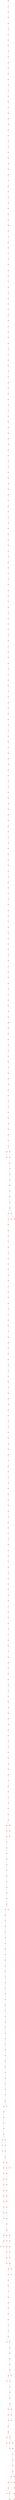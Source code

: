 graph {
	1 [color=red shape=point]
	61 [color=red shape=point]
	1 -- 61 [color=gray]
	182 [color=red shape=point]
	61 -- 182 [color=gray]
	361 [color=red shape=point]
	182 -- 361 [color=gray]
	118 [color=red shape=point]
	361 -- 118 [color=gray]
	363 [color=red shape=point]
	118 -- 363 [color=gray]
	352 [color=red shape=point]
	363 -- 352 [color=gray]
	458 [color=red shape=point]
	352 -- 458 [color=gray]
	123 [color=red shape=point]
	458 -- 123 [color=gray]
	199 [color=red shape=point]
	123 -- 199 [color=gray]
	371 [color=red shape=point]
	199 -- 371 [color=gray]
	438 [color=red shape=point]
	371 -- 438 [color=gray]
	119 [color=red shape=point]
	438 -- 119 [color=gray]
	218 [color=red shape=point]
	119 -- 218 [color=gray]
	117 [color=red shape=point]
	218 -- 117 [color=gray]
	37 [color=red shape=point]
	117 -- 37 [color=gray]
	54 [color=red shape=point]
	37 -- 54 [color=gray]
	417 [color=red shape=point]
	54 -- 417 [color=gray]
	94 [color=red shape=point]
	417 -- 94 [color=gray]
	133 [color=red shape=point]
	94 -- 133 [color=gray]
	3 [color=red shape=point]
	133 -- 3 [color=gray]
	467 [color=red shape=point]
	3 -- 467 [color=gray]
	495 [color=red shape=point]
	467 -- 495 [color=gray]
	325 [color=red shape=point]
	495 -- 325 [color=gray]
	2 [color=red shape=point]
	325 -- 2 [color=gray]
	276 [color=red shape=point]
	2 -- 276 [color=gray]
	341 [color=red shape=point]
	276 -- 341 [color=gray]
	344 [color=red shape=point]
	341 -- 344 [color=gray]
	116 [color=red shape=point]
	344 -- 116 [color=gray]
	110 [color=red shape=point]
	116 -- 110 [color=gray]
	246 [color=red shape=point]
	110 -- 246 [color=gray]
	11 [color=red shape=point]
	246 -- 11 [color=gray]
	63 [color=red shape=point]
	11 -- 63 [color=gray]
	12 [color=red shape=point]
	63 -- 12 [color=gray]
	70 [color=red shape=point]
	12 -- 70 [color=gray]
	238 [color=red shape=point]
	70 -- 238 [color=gray]
	62 [color=red shape=point]
	238 -- 62 [color=gray]
	104 [color=red shape=point]
	62 -- 104 [color=gray]
	168 [color=red shape=point]
	104 -- 168 [color=gray]
	473 [color=red shape=point]
	168 -- 473 [color=gray]
	236 [color=red shape=point]
	473 -- 236 [color=gray]
	260 [color=red shape=point]
	236 -- 260 [color=gray]
	318 [color=red shape=point]
	260 -- 318 [color=gray]
	174 [color=red shape=point]
	318 -- 174 [color=gray]
	51 [color=red shape=point]
	174 -- 51 [color=gray]
	404 [color=red shape=point]
	51 -- 404 [color=gray]
	132 [color=red shape=point]
	404 -- 132 [color=gray]
	339 [color=red shape=point]
	132 -- 339 [color=gray]
	455 [color=red shape=point]
	339 -- 455 [color=gray]
	210 [color=red shape=point]
	455 -- 210 [color=gray]
	375 [color=red shape=point]
	210 -- 375 [color=gray]
	14 [color=red shape=point]
	375 -- 14 [color=gray]
	498 [color=red shape=point]
	14 -- 498 [color=gray]
	255 [color=red shape=point]
	498 -- 255 [color=gray]
	16 [color=red shape=point]
	255 -- 16 [color=gray]
	25 [color=red shape=point]
	16 -- 25 [color=gray]
	469 [color=red shape=point]
	25 -- 469 [color=gray]
	65 [color=red shape=point]
	469 -- 65 [color=gray]
	259 [color=red shape=point]
	65 -- 259 [color=gray]
	415 [color=red shape=point]
	259 -- 415 [color=gray]
	82 [color=red shape=point]
	415 -- 82 [color=gray]
	303 [color=red shape=point]
	82 -- 303 [color=gray]
	166 [color=red shape=point]
	303 -- 166 [color=gray]
	387 [color=red shape=point]
	166 -- 387 [color=gray]
	215 [color=red shape=point]
	387 -- 215 [color=gray]
	124 [color=red shape=point]
	215 -- 124 [color=gray]
	479 [color=red shape=point]
	124 -- 479 [color=gray]
	392 [color=red shape=point]
	479 -- 392 [color=gray]
	286 [color=red shape=point]
	392 -- 286 [color=gray]
	96 [color=red shape=point]
	286 -- 96 [color=gray]
	321 [color=red shape=point]
	96 -- 321 [color=gray]
	382 [color=red shape=point]
	321 -- 382 [color=gray]
	331 [color=red shape=point]
	382 -- 331 [color=gray]
	418 [color=red shape=point]
	331 -- 418 [color=gray]
	430 [color=red shape=point]
	418 -- 430 [color=gray]
	373 [color=red shape=point]
	430 -- 373 [color=gray]
	493 [color=red shape=point]
	373 -- 493 [color=gray]
	173 [color=red shape=point]
	493 -- 173 [color=gray]
	162 [color=red shape=point]
	173 -- 162 [color=gray]
	320 [color=red shape=point]
	162 -- 320 [color=gray]
	301 [color=red shape=point]
	320 -- 301 [color=gray]
	47 [color=red shape=point]
	301 -- 47 [color=gray]
	137 [color=red shape=point]
	47 -- 137 [color=gray]
	478 [color=red shape=point]
	137 -- 478 [color=gray]
	309 [color=red shape=point]
	478 -- 309 [color=gray]
	492 [color=red shape=point]
	309 -- 492 [color=gray]
	165 [color=red shape=point]
	492 -- 165 [color=gray]
	389 [color=red shape=point]
	165 -- 389 [color=gray]
	350 [color=red shape=point]
	389 -- 350 [color=gray]
	452 [color=red shape=point]
	350 -- 452 [color=gray]
	483 [color=red shape=point]
	452 -- 483 [color=gray]
	57 [color=red shape=point]
	483 -- 57 [color=gray]
	101 [color=red shape=point]
	57 -- 101 [color=gray]
	485 [color=red shape=point]
	101 -- 485 [color=gray]
	186 [color=red shape=point]
	485 -- 186 [color=gray]
	126 [color=red shape=point]
	186 -- 126 [color=gray]
	336 [color=red shape=point]
	126 -- 336 [color=gray]
	345 [color=red shape=point]
	336 -- 345 [color=gray]
	31 [color=red shape=point]
	345 -- 31 [color=gray]
	108 [color=red shape=point]
	31 -- 108 [color=gray]
	88 [color=red shape=point]
	108 -- 88 [color=gray]
	19 [color=red shape=point]
	88 -- 19 [color=gray]
	335 [color=red shape=point]
	19 -- 335 [color=gray]
	184 [color=red shape=point]
	335 -- 184 [color=gray]
	131 [color=red shape=point]
	184 -- 131 [color=gray]
	29 [color=red shape=point]
	131 -- 29 [color=gray]
	308 [color=red shape=point]
	29 -- 308 [color=gray]
	231 [color=red shape=point]
	308 -- 231 [color=gray]
	74 [color=red shape=point]
	231 -- 74 [color=gray]
	383 [color=red shape=point]
	74 -- 383 [color=gray]
	141 [color=red shape=point]
	383 -- 141 [color=gray]
	86 [color=red shape=point]
	141 -- 86 [color=gray]
	103 [color=red shape=point]
	86 -- 103 [color=gray]
	204 [color=red shape=point]
	103 -- 204 [color=gray]
	488 [color=red shape=point]
	204 -- 488 [color=gray]
	157 [color=red shape=point]
	488 -- 157 [color=gray]
	313 [color=red shape=point]
	157 -- 313 [color=gray]
	71 [color=red shape=point]
	313 -- 71 [color=gray]
	100 [color=red shape=point]
	71 -- 100 [color=gray]
	285 [color=red shape=point]
	100 -- 285 [color=gray]
	224 [color=red shape=point]
	285 -- 224 [color=gray]
	360 [color=red shape=point]
	224 -- 360 [color=gray]
	248 [color=red shape=point]
	360 -- 248 [color=gray]
	75 [color=red shape=point]
	248 -- 75 [color=gray]
	272 [color=red shape=point]
	75 -- 272 [color=gray]
	477 [color=red shape=point]
	272 -- 477 [color=gray]
	150 [color=red shape=point]
	477 -- 150 [color=gray]
	307 [color=red shape=point]
	150 -- 307 [color=gray]
	76 [color=red shape=point]
	307 -- 76 [color=gray]
	358 [color=red shape=point]
	76 -- 358 [color=gray]
	34 [color=red shape=point]
	358 -- 34 [color=gray]
	203 [color=red shape=point]
	34 -- 203 [color=gray]
	176 [color=red shape=point]
	203 -- 176 [color=gray]
	230 [color=red shape=point]
	176 -- 230 [color=gray]
	135 [color=red shape=point]
	230 -- 135 [color=gray]
	433 [color=red shape=point]
	135 -- 433 [color=gray]
	197 [color=red shape=point]
	433 -- 197 [color=gray]
	7 [color=red shape=point]
	197 -- 7 [color=gray]
	169 [color=red shape=point]
	7 -- 169 [color=gray]
	142 [color=red shape=point]
	169 -- 142 [color=gray]
	388 [color=red shape=point]
	142 -- 388 [color=gray]
	90 [color=red shape=point]
	388 -- 90 [color=gray]
	410 [color=red shape=point]
	90 -- 410 [color=gray]
	447 [color=red shape=point]
	410 -- 447 [color=gray]
	419 [color=red shape=point]
	447 -- 419 [color=gray]
	262 [color=red shape=point]
	419 -- 262 [color=gray]
	28 [color=red shape=point]
	262 -- 28 [color=gray]
	10 [color=red shape=point]
	28 -- 10 [color=gray]
	216 [color=red shape=point]
	10 -- 216 [color=gray]
	146 [color=red shape=point]
	216 -- 146 [color=gray]
	38 [color=red shape=point]
	146 -- 38 [color=gray]
	143 [color=red shape=point]
	38 -- 143 [color=gray]
	487 [color=red shape=point]
	143 -- 487 [color=gray]
	164 [color=red shape=point]
	487 -- 164 [color=gray]
	240 [color=red shape=point]
	164 -- 240 [color=gray]
	282 [color=red shape=point]
	240 -- 282 [color=gray]
	84 [color=red shape=point]
	282 -- 84 [color=gray]
	237 [color=red shape=point]
	84 -- 237 [color=gray]
	311 [color=red shape=point]
	237 -- 311 [color=gray]
	391 [color=red shape=point]
	311 -- 391 [color=gray]
	113 [color=red shape=point]
	391 -- 113 [color=gray]
	288 [color=red shape=point]
	113 -- 288 [color=gray]
	277 [color=red shape=point]
	288 -- 277 [color=gray]
	172 [color=red shape=point]
	277 -- 172 [color=gray]
	298 [color=red shape=point]
	172 -- 298 [color=gray]
	187 [color=red shape=point]
	298 -- 187 [color=gray]
	30 [color=red shape=point]
	187 -- 30 [color=gray]
	72 [color=red shape=point]
	30 -- 72 [color=gray]
	435 [color=red shape=point]
	72 -- 435 [color=gray]
	384 [color=red shape=point]
	435 -- 384 [color=gray]
	219 [color=red shape=point]
	384 -- 219 [color=gray]
	160 [color=red shape=point]
	219 -- 160 [color=gray]
	40 [color=red shape=point]
	160 -- 40 [color=gray]
	464 [color=red shape=point]
	40 -- 464 [color=gray]
	390 [color=red shape=point]
	464 -- 390 [color=gray]
	457 [color=red shape=point]
	390 -- 457 [color=gray]
	269 [color=red shape=point]
	457 -- 269 [color=gray]
	386 [color=red shape=point]
	269 -- 386 [color=gray]
	152 [color=red shape=point]
	386 -- 152 [color=gray]
	35 [color=red shape=point]
	152 -- 35 [color=gray]
	136 [color=red shape=point]
	35 -- 136 [color=gray]
	424 [color=red shape=point]
	136 -- 424 [color=gray]
	18 [color=red shape=point]
	424 -- 18 [color=gray]
	297 [color=red shape=point]
	18 -- 297 [color=gray]
	292 [color=red shape=point]
	297 -- 292 [color=gray]
	333 [color=red shape=point]
	292 -- 333 [color=gray]
	436 [color=red shape=point]
	333 -- 436 [color=gray]
	342 [color=red shape=point]
	436 -- 342 [color=gray]
	43 [color=red shape=point]
	342 -- 43 [color=gray]
	68 [color=red shape=point]
	43 -- 68 [color=gray]
	270 [color=red shape=point]
	68 -- 270 [color=gray]
	64 [color=red shape=point]
	270 -- 64 [color=gray]
	0 [color=red shape=point]
	64 -- 0 [color=gray]
	398 [color=red shape=point]
	0 -- 398 [color=gray]
	400 [color=red shape=point]
	398 -- 400 [color=gray]
	243 [color=red shape=point]
	400 -- 243 [color=gray]
	52 [color=red shape=point]
	243 -- 52 [color=gray]
	407 [color=red shape=point]
	52 -- 407 [color=gray]
	191 [color=red shape=point]
	407 -- 191 [color=gray]
	39 [color=red shape=point]
	191 -- 39 [color=gray]
	109 [color=red shape=point]
	39 -- 109 [color=gray]
	6 [color=red shape=point]
	109 -- 6 [color=gray]
	78 [color=red shape=point]
	6 -- 78 [color=gray]
	481 [color=red shape=point]
	78 -- 481 [color=gray]
	444 [color=red shape=point]
	481 -- 444 [color=gray]
	228 [color=red shape=point]
	444 -- 228 [color=gray]
	423 [color=red shape=point]
	228 -- 423 [color=gray]
	128 [color=red shape=point]
	444 -- 128 [color=gray]
	354 [color=red shape=point]
	128 -- 354 [color=gray]
	8 [color=red shape=point]
	354 -- 8 [color=gray]
	476 [color=red shape=point]
	8 -- 476 [color=gray]
	147 [color=red shape=point]
	476 -- 147 [color=gray]
	209 [color=red shape=point]
	147 -- 209 [color=gray]
	205 [color=red shape=point]
	209 -- 205 [color=gray]
	170 [color=red shape=point]
	205 -- 170 [color=gray]
	273 [color=red shape=point]
	170 -- 273 [color=gray]
	245 [color=red shape=point]
	273 -- 245 [color=gray]
	315 [color=red shape=point]
	245 -- 315 [color=gray]
	491 [color=red shape=point]
	315 -- 491 [color=gray]
	121 [color=red shape=point]
	491 -- 121 [color=gray]
	80 [color=red shape=point]
	121 -- 80 [color=gray]
	327 [color=red shape=point]
	80 -- 327 [color=gray]
	413 [color=red shape=point]
	327 -- 413 [color=gray]
	294 [color=red shape=point]
	413 -- 294 [color=gray]
	343 [color=red shape=point]
	294 -- 343 [color=gray]
	66 [color=red shape=point]
	343 -- 66 [color=gray]
	26 [color=red shape=point]
	66 -- 26 [color=gray]
	139 [color=red shape=point]
	26 -- 139 [color=gray]
	439 [color=red shape=point]
	139 -- 439 [color=gray]
	359 [color=red shape=point]
	439 -- 359 [color=gray]
	144 [color=red shape=point]
	359 -- 144 [color=gray]
	129 [color=red shape=point]
	144 -- 129 [color=gray]
	283 [color=red shape=point]
	129 -- 283 [color=gray]
	81 [color=red shape=point]
	283 -- 81 [color=gray]
	362 [color=red shape=point]
	81 -- 362 [color=gray]
	499 [color=red shape=point]
	362 -- 499 [color=gray]
	53 [color=red shape=point]
	499 -- 53 [color=gray]
	225 [color=red shape=point]
	53 -- 225 [color=gray]
	189 [color=red shape=point]
	225 -- 189 [color=gray]
	223 [color=red shape=point]
	189 -- 223 [color=gray]
	431 [color=red shape=point]
	223 -- 431 [color=gray]
	85 [color=red shape=point]
	431 -- 85 [color=gray]
	24 [color=red shape=point]
	85 -- 24 [color=gray]
	432 [color=red shape=point]
	24 -- 432 [color=gray]
	460 [color=red shape=point]
	432 -- 460 [color=gray]
	140 [color=red shape=point]
	460 -- 140 [color=gray]
	312 [color=red shape=point]
	140 -- 312 [color=gray]
	232 [color=red shape=point]
	312 -- 232 [color=gray]
	369 [color=red shape=point]
	232 -- 369 [color=gray]
	394 [color=red shape=point]
	369 -- 394 [color=gray]
	253 [color=red shape=point]
	394 -- 253 [color=gray]
	456 [color=red shape=point]
	253 -- 456 [color=gray]
	258 [color=red shape=point]
	456 -- 258 [color=gray]
	83 [color=red shape=point]
	258 -- 83 [color=gray]
	397 [color=red shape=point]
	83 -- 397 [color=gray]
	89 [color=red shape=point]
	397 -- 89 [color=gray]
	91 [color=red shape=point]
	89 -- 91 [color=gray]
	289 [color=red shape=point]
	91 -- 289 [color=gray]
	472 [color=red shape=point]
	289 -- 472 [color=gray]
	484 [color=red shape=point]
	472 -- 484 [color=gray]
	278 [color=red shape=point]
	484 -- 278 [color=gray]
	102 [color=red shape=point]
	278 -- 102 [color=gray]
	181 [color=red shape=point]
	102 -- 181 [color=gray]
	177 [color=red shape=point]
	181 -- 177 [color=gray]
	5 [color=red shape=point]
	177 -- 5 [color=gray]
	261 [color=red shape=point]
	5 -- 261 [color=gray]
	287 [color=red shape=point]
	261 -- 287 [color=gray]
	395 [color=red shape=point]
	287 -- 395 [color=gray]
	437 [color=red shape=point]
	395 -- 437 [color=gray]
	190 [color=red shape=point]
	437 -- 190 [color=gray]
	380 [color=red shape=point]
	190 -- 380 [color=gray]
	461 [color=red shape=point]
	380 -- 461 [color=gray]
	357 [color=red shape=point]
	461 -- 357 [color=gray]
	274 [color=red shape=point]
	357 -- 274 [color=gray]
	319 [color=red shape=point]
	274 -- 319 [color=gray]
	462 [color=red shape=point]
	319 -- 462 [color=gray]
	421 [color=red shape=point]
	462 -- 421 [color=gray]
	87 [color=red shape=point]
	421 -- 87 [color=gray]
	482 [color=red shape=point]
	87 -- 482 [color=gray]
	98 [color=red shape=point]
	482 -- 98 [color=gray]
	406 [color=red shape=point]
	98 -- 406 [color=gray]
	49 [color=red shape=point]
	406 -- 49 [color=gray]
	326 [color=red shape=point]
	49 -- 326 [color=gray]
	115 [color=red shape=point]
	326 -- 115 [color=gray]
	106 [color=red shape=point]
	115 -- 106 [color=gray]
	443 [color=red shape=point]
	106 -- 443 [color=gray]
	305 [color=red shape=point]
	443 -- 305 [color=gray]
	310 [color=red shape=point]
	305 -- 310 [color=gray]
	229 [color=red shape=point]
	310 -- 229 [color=gray]
	9 [color=red shape=point]
	229 -- 9 [color=gray]
	250 [color=red shape=point]
	9 -- 250 [color=gray]
	346 [color=red shape=point]
	250 -- 346 [color=gray]
	468 [color=red shape=point]
	346 -- 468 [color=gray]
	23 [color=red shape=point]
	468 -- 23 [color=gray]
	130 [color=red shape=point]
	23 -- 130 [color=gray]
	337 [color=red shape=point]
	130 -- 337 [color=gray]
	275 [color=red shape=point]
	337 -- 275 [color=gray]
	338 [color=red shape=point]
	275 -- 338 [color=gray]
	264 [color=red shape=point]
	338 -- 264 [color=gray]
	120 [color=red shape=point]
	264 -- 120 [color=gray]
	426 [color=red shape=point]
	120 -- 426 [color=gray]
	465 [color=red shape=point]
	426 -- 465 [color=gray]
	36 [color=red shape=point]
	465 -- 36 [color=gray]
	470 [color=red shape=point]
	36 -- 470 [color=gray]
	122 [color=red shape=point]
	470 -- 122 [color=gray]
	220 [color=red shape=point]
	122 -- 220 [color=gray]
	374 [color=red shape=point]
	220 -- 374 [color=gray]
	41 [color=red shape=point]
	374 -- 41 [color=gray]
	489 [color=red shape=point]
	41 -- 489 [color=gray]
	155 [color=red shape=point]
	489 -- 155 [color=gray]
	252 [color=red shape=point]
	155 -- 252 [color=gray]
	56 [color=red shape=point]
	252 -- 56 [color=gray]
	46 [color=red shape=point]
	56 -- 46 [color=gray]
	266 [color=red shape=point]
	46 -- 266 [color=gray]
	151 [color=red shape=point]
	266 -- 151 [color=gray]
	158 [color=red shape=point]
	151 -- 158 [color=gray]
	353 [color=red shape=point]
	158 -- 353 [color=gray]
	314 [color=red shape=point]
	353 -- 314 [color=gray]
	385 [color=red shape=point]
	314 -- 385 [color=gray]
	486 [color=red shape=point]
	385 -- 486 [color=gray]
	178 [color=red shape=point]
	486 -- 178 [color=gray]
	356 [color=red shape=point]
	178 -- 356 [color=gray]
	490 [color=red shape=point]
	356 -- 490 [color=gray]
	145 [color=red shape=point]
	490 -- 145 [color=gray]
	402 [color=red shape=point]
	145 -- 402 [color=gray]
	45 [color=red shape=point]
	402 -- 45 [color=gray]
	242 [color=red shape=point]
	45 -- 242 [color=gray]
	291 [color=red shape=point]
	242 -- 291 [color=gray]
	234 [color=red shape=point]
	291 -- 234 [color=gray]
	463 [color=red shape=point]
	234 -- 463 [color=gray]
	290 [color=red shape=point]
	463 -- 290 [color=gray]
	239 [color=red shape=point]
	290 -- 239 [color=gray]
	58 [color=red shape=point]
	239 -- 58 [color=gray]
	105 [color=red shape=point]
	58 -- 105 [color=gray]
	154 [color=red shape=point]
	105 -- 154 [color=gray]
	471 [color=red shape=point]
	154 -- 471 [color=gray]
	188 [color=red shape=point]
	471 -- 188 [color=gray]
	427 [color=red shape=point]
	188 -- 427 [color=gray]
	497 [color=red shape=point]
	427 -- 497 [color=gray]
	302 [color=red shape=point]
	497 -- 302 [color=gray]
	4 [color=red shape=point]
	302 -- 4 [color=gray]
	381 [color=red shape=point]
	4 -- 381 [color=gray]
	279 [color=red shape=point]
	381 -- 279 [color=gray]
	33 [color=red shape=point]
	279 -- 33 [color=gray]
	434 [color=red shape=point]
	33 -- 434 [color=gray]
	280 [color=red shape=point]
	434 -- 280 [color=gray]
	453 [color=red shape=point]
	280 -- 453 [color=gray]
	153 [color=red shape=point]
	453 -- 153 [color=gray]
	233 [color=red shape=point]
	153 -- 233 [color=gray]
	494 [color=red shape=point]
	233 -- 494 [color=gray]
	194 [color=red shape=point]
	494 -- 194 [color=gray]
	73 [color=red shape=point]
	194 -- 73 [color=gray]
	42 [color=red shape=point]
	73 -- 42 [color=gray]
	409 [color=red shape=point]
	42 -- 409 [color=gray]
	332 [color=red shape=point]
	409 -- 332 [color=gray]
	396 [color=red shape=point]
	332 -- 396 [color=gray]
	411 [color=red shape=point]
	396 -- 411 [color=gray]
	263 [color=red shape=point]
	411 -- 263 [color=gray]
	442 [color=red shape=point]
	263 -- 442 [color=gray]
	127 [color=red shape=point]
	442 -- 127 [color=gray]
	379 [color=red shape=point]
	127 -- 379 [color=gray]
	300 [color=red shape=point]
	379 -- 300 [color=gray]
	408 [color=red shape=point]
	300 -- 408 [color=gray]
	183 [color=red shape=point]
	408 -- 183 [color=gray]
	306 [color=red shape=point]
	183 -- 306 [color=gray]
	323 [color=red shape=point]
	306 -- 323 [color=gray]
	445 [color=red shape=point]
	323 -- 445 [color=gray]
	267 [color=red shape=point]
	445 -- 267 [color=gray]
	17 [color=red shape=point]
	267 -- 17 [color=gray]
	454 [color=red shape=point]
	17 -- 454 [color=gray]
	367 [color=red shape=point]
	454 -- 367 [color=gray]
	213 [color=red shape=point]
	367 -- 213 [color=gray]
	99 [color=red shape=point]
	213 -- 99 [color=gray]
	159 [color=red shape=point]
	99 -- 159 [color=gray]
	200 [color=red shape=point]
	159 -- 200 [color=gray]
	440 [color=red shape=point]
	200 -- 440 [color=gray]
	92 [color=red shape=point]
	440 -- 92 [color=gray]
	401 [color=red shape=point]
	92 -- 401 [color=gray]
	334 [color=red shape=point]
	401 -- 334 [color=gray]
	377 [color=red shape=point]
	334 -- 377 [color=gray]
	324 [color=red shape=point]
	377 -- 324 [color=gray]
	422 [color=red shape=point]
	324 -- 422 [color=gray]
	195 [color=red shape=point]
	422 -- 195 [color=gray]
	95 [color=red shape=point]
	195 -- 95 [color=gray]
	198 [color=red shape=point]
	95 -- 198 [color=gray]
	149 [color=red shape=point]
	198 -- 149 [color=gray]
	247 [color=red shape=point]
	195 -- 247 [color=gray]
	365 [color=red shape=point]
	247 -- 365 [color=gray]
	405 [color=red shape=point]
	365 -- 405 [color=gray]
	79 [color=red shape=point]
	405 -- 79 [color=gray]
	414 [color=red shape=point]
	79 -- 414 [color=gray]
	112 [color=red shape=point]
	414 -- 112 [color=gray]
	368 [color=red shape=point]
	112 -- 368 [color=gray]
	201 [color=red shape=point]
	368 -- 201 [color=gray]
	241 [color=red shape=point]
	201 -- 241 [color=gray]
	441 [color=red shape=point]
	241 -- 441 [color=gray]
	214 [color=red shape=point]
	441 -- 214 [color=gray]
	349 [color=red shape=point]
	214 -- 349 [color=gray]
	480 [color=red shape=point]
	349 -- 480 [color=gray]
	217 [color=red shape=point]
	480 -- 217 [color=gray]
	185 [color=red shape=point]
	217 -- 185 [color=gray]
	193 [color=red shape=point]
	79 -- 193 [color=gray]
	351 [color=red shape=point]
	193 -- 351 [color=gray]
	167 [color=red shape=point]
	351 -- 167 [color=gray]
	496 [color=red shape=point]
	167 -- 496 [color=gray]
	271 [color=red shape=point]
	496 -- 271 [color=gray]
	161 [color=red shape=point]
	271 -- 161 [color=gray]
	317 [color=red shape=point]
	161 -- 317 [color=gray]
	22 [color=red shape=point]
	317 -- 22 [color=gray]
	249 [color=red shape=point]
	22 -- 249 [color=gray]
	372 [color=red shape=point]
	249 -- 372 [color=gray]
	251 [color=red shape=point]
	372 -- 251 [color=gray]
	475 [color=red shape=point]
	251 -- 475 [color=gray]
	207 [color=red shape=point]
	475 -- 207 [color=gray]
	340 [color=red shape=point]
	207 -- 340 [color=gray]
	60 [color=red shape=point]
	340 -- 60 [color=gray]
	293 [color=red shape=point]
	60 -- 293 [color=gray]
	107 [color=red shape=point]
	60 -- 107 [color=gray]
	221 [color=red shape=point]
	207 -- 221 [color=gray]
	175 [color=red shape=point]
	221 -- 175 [color=gray]
	15 [color=red shape=point]
	175 -- 15 [color=gray]
	393 [color=red shape=point]
	15 -- 393 [color=gray]
	148 [color=red shape=point]
	393 -- 148 [color=gray]
	355 [color=red shape=point]
	148 -- 355 [color=gray]
	202 [color=red shape=point]
	207 -- 202 [color=gray]
	322 [color=red shape=point]
	202 -- 322 [color=gray]
	449 [color=red shape=point]
	322 -- 449 [color=gray]
	425 [color=red shape=point]
	449 -- 425 [color=gray]
	416 [color=red shape=point]
	425 -- 416 [color=gray]
	329 [color=red shape=point]
	416 -- 329 [color=gray]
	378 [color=red shape=point]
	329 -- 378 [color=gray]
	125 [color=red shape=point]
	378 -- 125 [color=gray]
	208 [color=red shape=point]
	125 -- 208 [color=gray]
	111 [color=red shape=point]
	208 -- 111 [color=gray]
	192 [color=red shape=point]
	111 -- 192 [color=gray]
	44 [color=red shape=point]
	192 -- 44 [color=gray]
	196 [color=red shape=point]
	44 -- 196 [color=gray]
	330 [color=red shape=point]
	196 -- 330 [color=gray]
	134 [color=red shape=point]
	330 -- 134 [color=gray]
	420 [color=red shape=point]
	134 -- 420 [color=gray]
	212 [color=red shape=point]
	420 -- 212 [color=gray]
	451 [color=red shape=point]
	212 -- 451 [color=gray]
	27 [color=red shape=point]
	451 -- 27 [color=gray]
	171 [color=red shape=point]
	27 -- 171 [color=gray]
	459 [color=red shape=point]
	27 -- 459 [color=gray]
	59 [color=red shape=point]
	459 -- 59 [color=gray]
	179 [color=red shape=point]
	59 -- 179 [color=gray]
	21 [color=red shape=point]
	179 -- 21 [color=gray]
	67 [color=red shape=point]
	21 -- 67 [color=gray]
	222 [color=red shape=point]
	67 -- 222 [color=gray]
	284 [color=red shape=point]
	222 -- 284 [color=gray]
	156 [color=red shape=point]
	284 -- 156 [color=gray]
	296 [color=red shape=point]
	284 -- 296 [color=gray]
	428 [color=red shape=point]
	296 -- 428 [color=gray]
	466 [color=red shape=point]
	428 -- 466 [color=gray]
	55 [color=red shape=point]
	466 -- 55 [color=gray]
	226 [color=red shape=point]
	55 -- 226 [color=gray]
	376 [color=red shape=point]
	226 -- 376 [color=gray]
	348 [color=red shape=point]
	376 -- 348 [color=gray]
	180 [color=red shape=point]
	348 -- 180 [color=gray]
	114 [color=red shape=point]
	180 -- 114 [color=gray]
	448 [color=red shape=point]
	114 -- 448 [color=gray]
	364 [color=red shape=point]
	448 -- 364 [color=gray]
	328 [color=red shape=point]
	364 -- 328 [color=gray]
	93 [color=red shape=point]
	448 -- 93 [color=gray]
	295 [color=red shape=point]
	93 -- 295 [color=gray]
	370 [color=red shape=point]
	295 -- 370 [color=gray]
	77 [color=red shape=point]
	93 -- 77 [color=gray]
	13 [color=red shape=point]
	77 -- 13 [color=gray]
	412 [color=red shape=point]
	13 -- 412 [color=gray]
	446 [color=red shape=point]
	412 -- 446 [color=gray]
	163 [color=red shape=point]
	446 -- 163 [color=gray]
	304 [color=red shape=point]
	163 -- 304 [color=gray]
	20 [color=red shape=point]
	304 -- 20 [color=gray]
	347 [color=red shape=point]
	20 -- 347 [color=gray]
	97 [color=red shape=point]
	347 -- 97 [color=gray]
	69 [color=red shape=point]
	97 -- 69 [color=gray]
	32 [color=red shape=point]
	97 -- 32 [color=gray]
	227 [color=red shape=point]
	32 -- 227 [color=gray]
	235 [color=red shape=point]
	20 -- 235 [color=gray]
	366 [color=red shape=point]
	304 -- 366 [color=gray]
	138 [color=red shape=point]
	366 -- 138 [color=gray]
	268 [color=red shape=point]
	138 -- 268 [color=gray]
	254 [color=red shape=point]
	268 -- 254 [color=gray]
	206 [color=red shape=point]
	254 -- 206 [color=gray]
	50 [color=red shape=point]
	226 -- 50 [color=gray]
	256 [color=red shape=point]
	50 -- 256 [color=gray]
	316 [color=red shape=point]
	256 -- 316 [color=gray]
	48 [color=red shape=point]
	222 -- 48 [color=gray]
	429 [color=red shape=point]
	329 -- 429 [color=gray]
	299 [color=red shape=point]
	429 -- 299 [color=gray]
	399 [color=red shape=point]
	193 -- 399 [color=gray]
	244 [color=red shape=point]
	92 -- 244 [color=gray]
	257 [color=red shape=point]
	381 -- 257 [color=gray]
	265 [color=red shape=point]
	242 -- 265 [color=gray]
	211 [color=red shape=point]
	265 -- 211 [color=gray]
	474 [color=red shape=point]
	211 -- 474 [color=gray]
	281 [color=red shape=point]
	315 -- 281 [color=gray]
	450 [color=red shape=point]
	281 -- 450 [color=gray]
	403 [color=red shape=point]
	281 -- 403 [color=gray]
}
